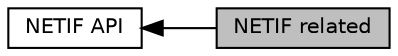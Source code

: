 digraph "NETIF related"
{
  edge [fontname="Helvetica",fontsize="10",labelfontname="Helvetica",labelfontsize="10"];
  node [fontname="Helvetica",fontsize="10",shape=box];
  rankdir=LR;
  Node1 [label="NETIF related",height=0.2,width=0.4,color="black", fillcolor="grey75", style="filled", fontcolor="black",tooltip=" "];
  Node2 [label="NETIF API",height=0.2,width=0.4,color="black", fillcolor="white", style="filled",URL="$group__netifapi.html",tooltip=" "];
  Node2->Node1 [shape=plaintext, dir="back", style="solid"];
}

